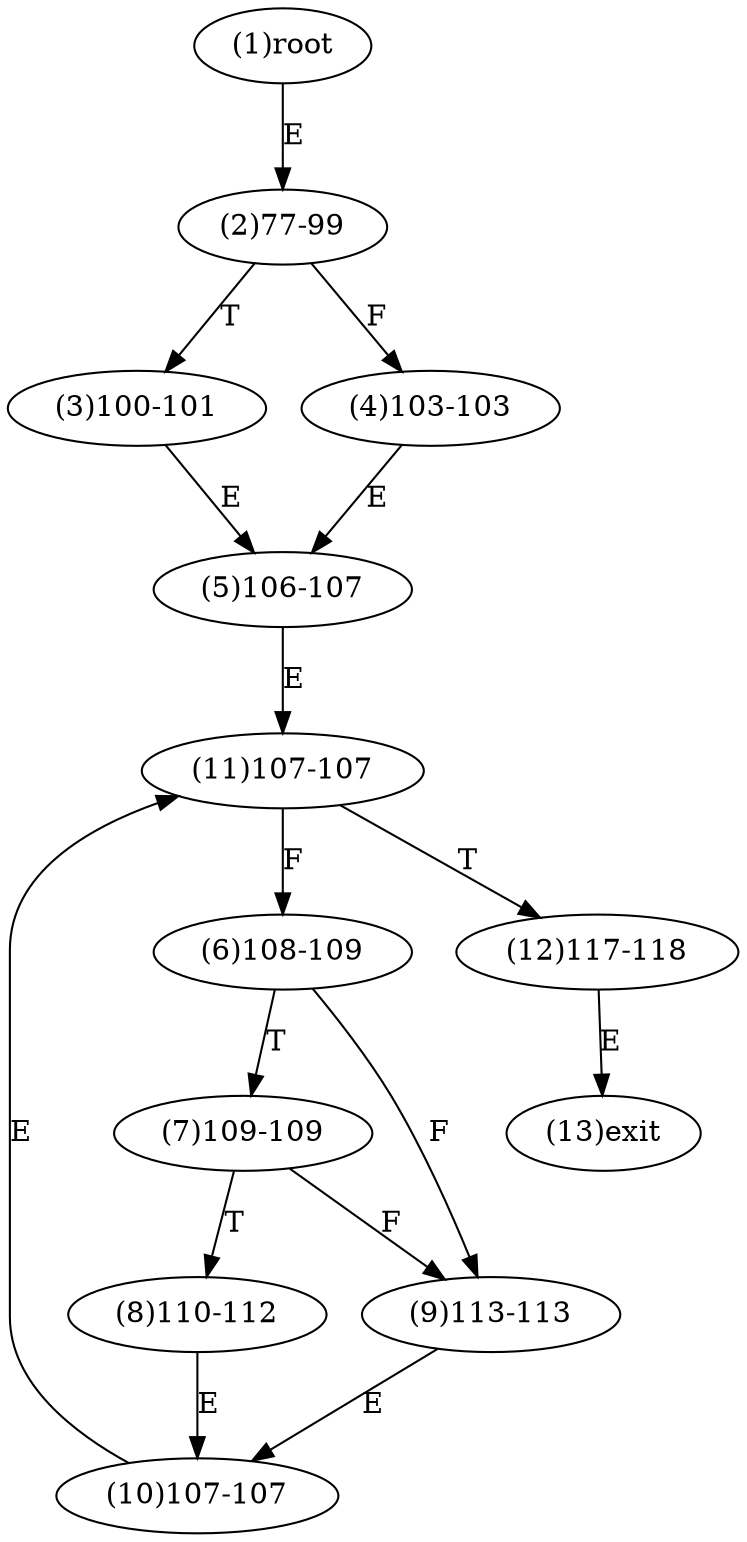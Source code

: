 digraph "" { 
1[ label="(1)root"];
2[ label="(2)77-99"];
3[ label="(3)100-101"];
4[ label="(4)103-103"];
5[ label="(5)106-107"];
6[ label="(6)108-109"];
7[ label="(7)109-109"];
8[ label="(8)110-112"];
9[ label="(9)113-113"];
10[ label="(10)107-107"];
11[ label="(11)107-107"];
12[ label="(12)117-118"];
13[ label="(13)exit"];
1->2[ label="E"];
2->4[ label="F"];
2->3[ label="T"];
3->5[ label="E"];
4->5[ label="E"];
5->11[ label="E"];
6->9[ label="F"];
6->7[ label="T"];
7->9[ label="F"];
7->8[ label="T"];
8->10[ label="E"];
9->10[ label="E"];
10->11[ label="E"];
11->6[ label="F"];
11->12[ label="T"];
12->13[ label="E"];
}
